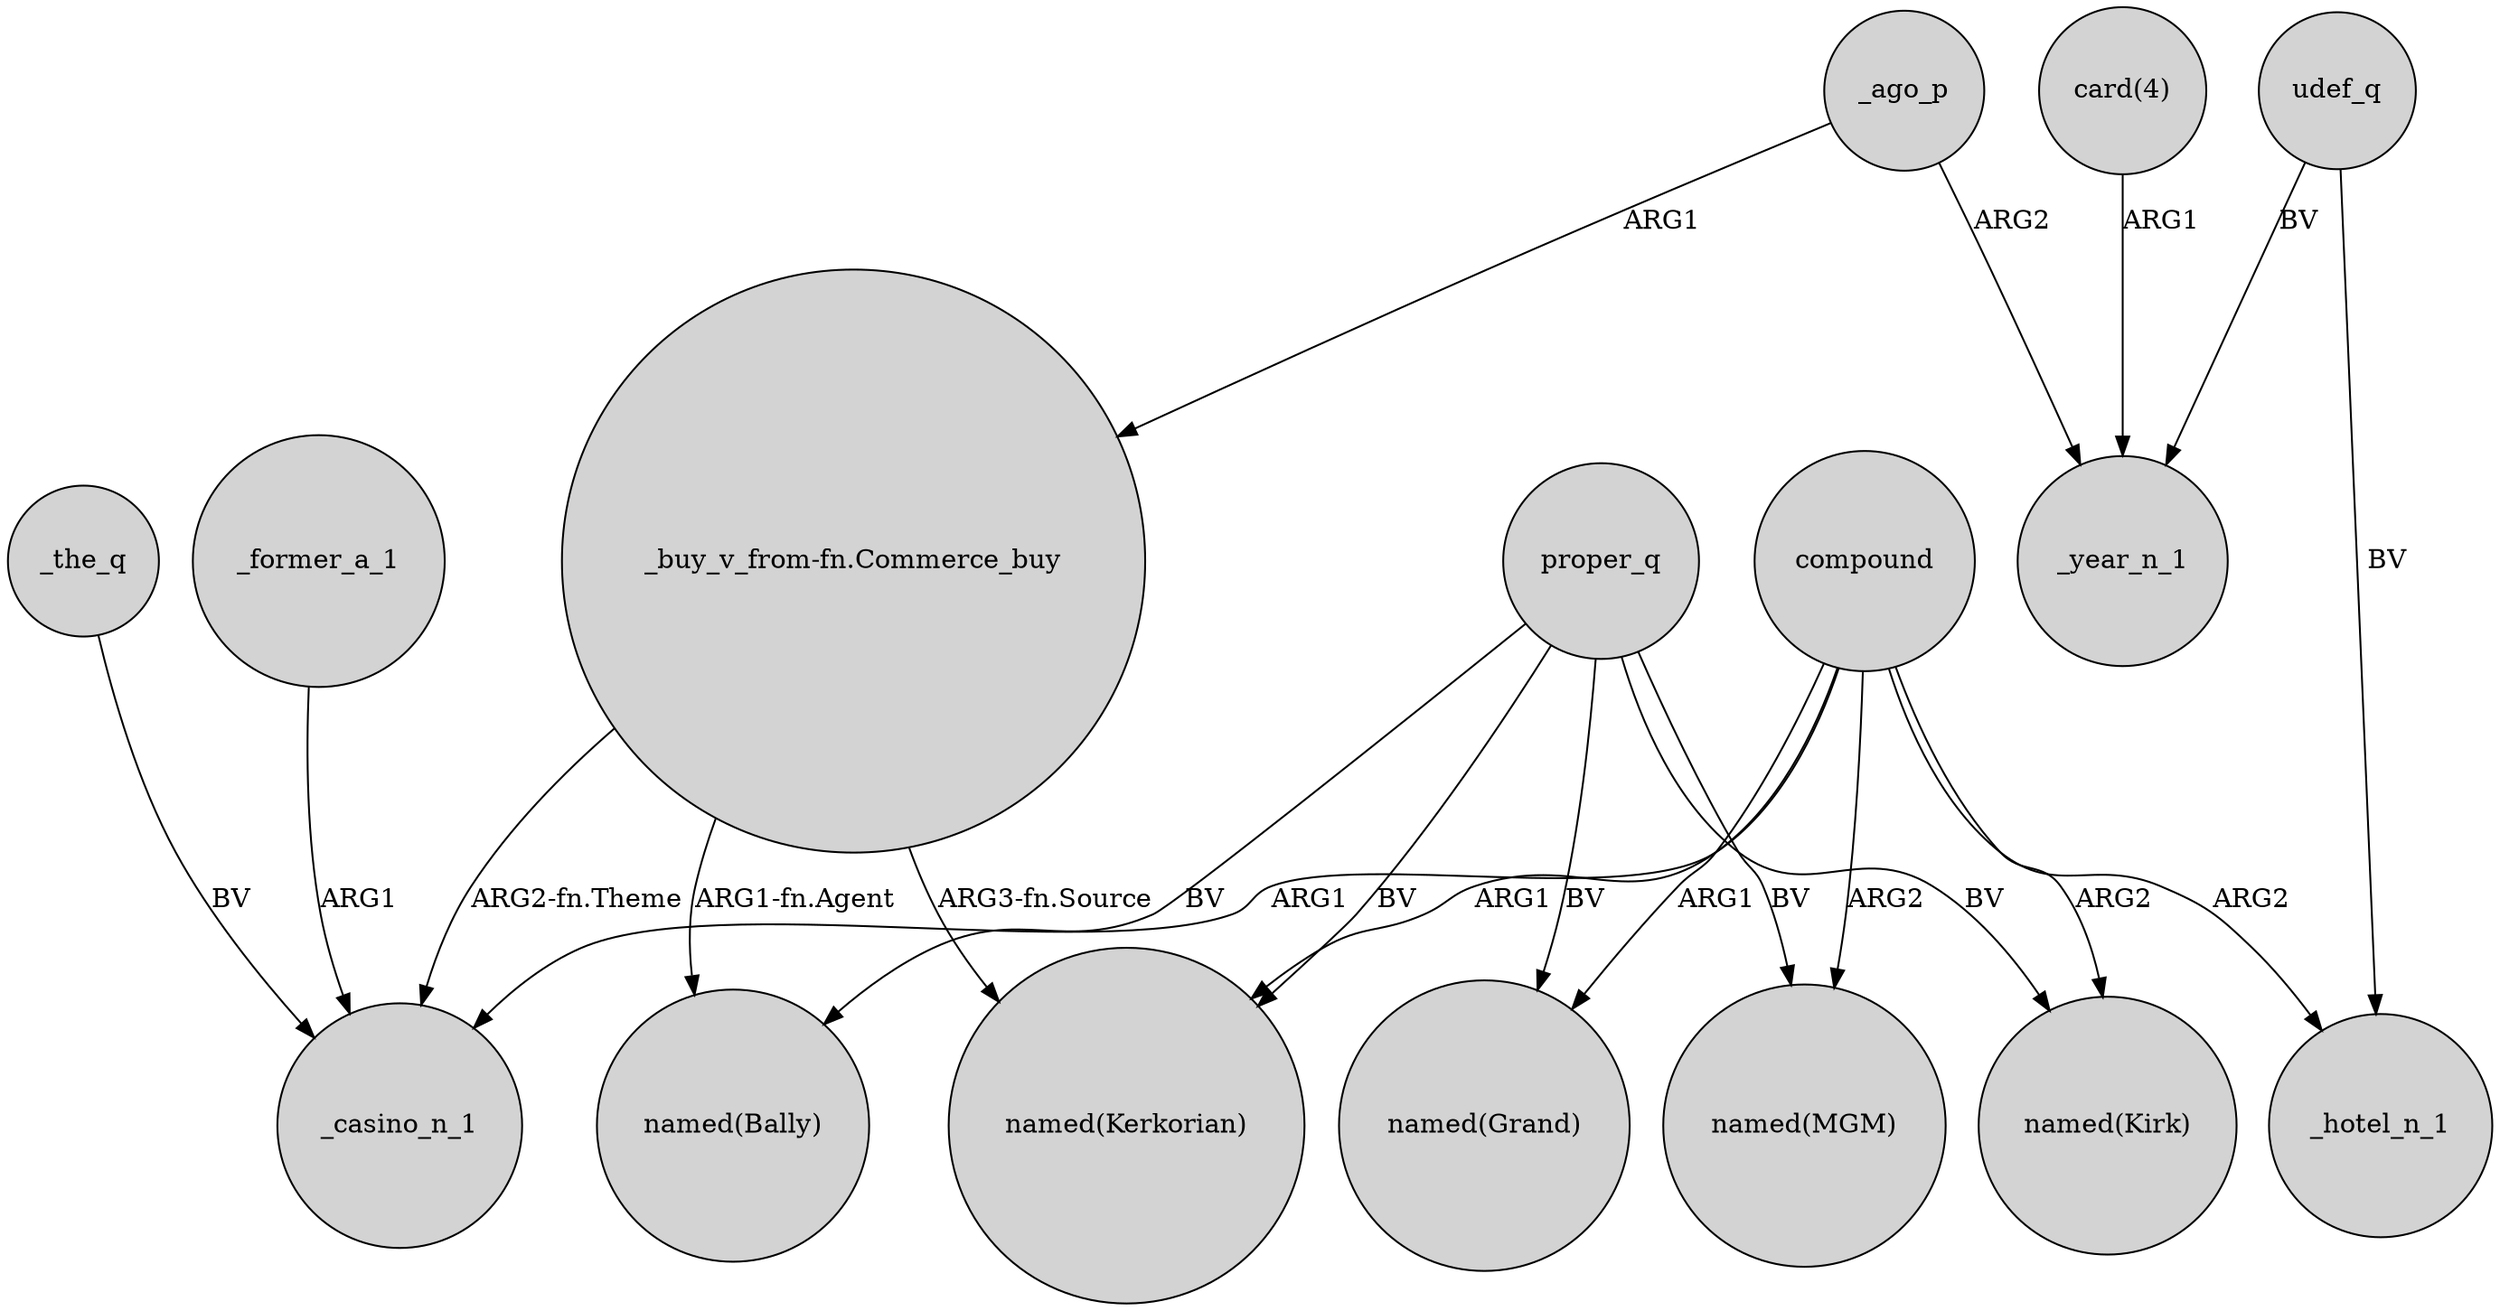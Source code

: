 digraph {
	node [shape=circle style=filled]
	proper_q -> "named(Bally)" [label=BV]
	proper_q -> "named(Grand)" [label=BV]
	"_buy_v_from-fn.Commerce_buy" -> _casino_n_1 [label="ARG2-fn.Theme"]
	proper_q -> "named(Kerkorian)" [label=BV]
	proper_q -> "named(Kirk)" [label=BV]
	"card(4)" -> _year_n_1 [label=ARG1]
	_the_q -> _casino_n_1 [label=BV]
	compound -> _casino_n_1 [label=ARG1]
	_ago_p -> _year_n_1 [label=ARG2]
	_ago_p -> "_buy_v_from-fn.Commerce_buy" [label=ARG1]
	compound -> "named(Kerkorian)" [label=ARG1]
	proper_q -> "named(MGM)" [label=BV]
	compound -> _hotel_n_1 [label=ARG2]
	compound -> "named(Grand)" [label=ARG1]
	compound -> "named(Kirk)" [label=ARG2]
	udef_q -> _year_n_1 [label=BV]
	_former_a_1 -> _casino_n_1 [label=ARG1]
	udef_q -> _hotel_n_1 [label=BV]
	"_buy_v_from-fn.Commerce_buy" -> "named(Bally)" [label="ARG1-fn.Agent"]
	compound -> "named(MGM)" [label=ARG2]
	"_buy_v_from-fn.Commerce_buy" -> "named(Kerkorian)" [label="ARG3-fn.Source"]
}
